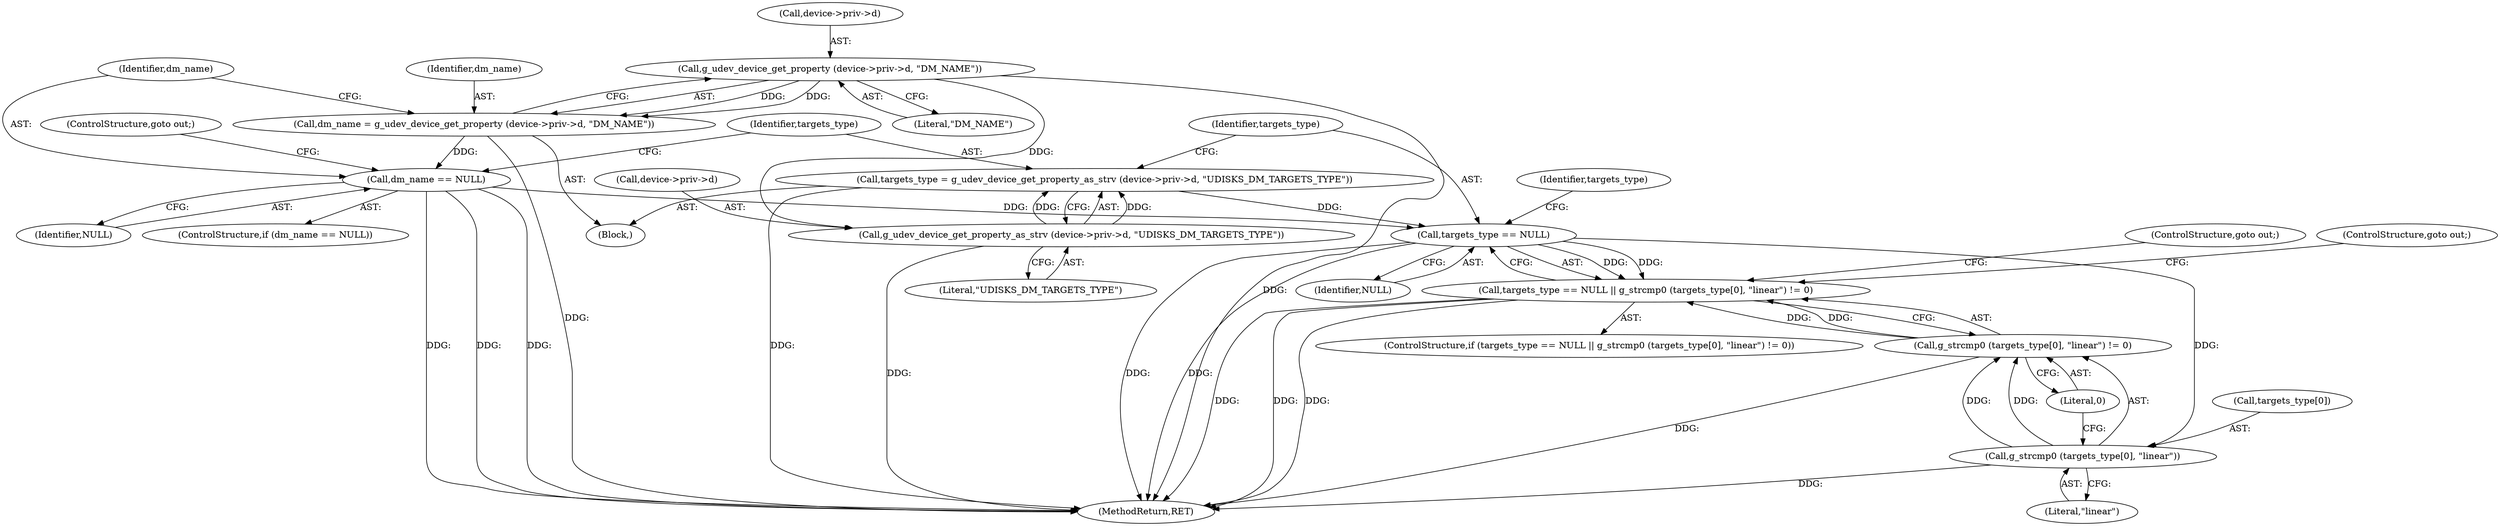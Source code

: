 digraph "0_udisks_0fcc7cb3b66f23fac53ae08647aa0007a2bd56c4@API" {
"1000142" [label="(Call,targets_type == NULL)"];
"1000131" [label="(Call,targets_type = g_udev_device_get_property_as_strv (device->priv->d, \"UDISKS_DM_TARGETS_TYPE\"))"];
"1000133" [label="(Call,g_udev_device_get_property_as_strv (device->priv->d, \"UDISKS_DM_TARGETS_TYPE\"))"];
"1000119" [label="(Call,g_udev_device_get_property (device->priv->d, \"DM_NAME\"))"];
"1000127" [label="(Call,dm_name == NULL)"];
"1000117" [label="(Call,dm_name = g_udev_device_get_property (device->priv->d, \"DM_NAME\"))"];
"1000141" [label="(Call,targets_type == NULL || g_strcmp0 (targets_type[0], \"linear\") != 0)"];
"1000146" [label="(Call,g_strcmp0 (targets_type[0], \"linear\"))"];
"1000145" [label="(Call,g_strcmp0 (targets_type[0], \"linear\") != 0)"];
"1000127" [label="(Call,dm_name == NULL)"];
"1000151" [label="(Literal,0)"];
"1000144" [label="(Identifier,NULL)"];
"1000148" [label="(Identifier,targets_type)"];
"1000129" [label="(Identifier,NULL)"];
"1000126" [label="(ControlStructure,if (dm_name == NULL))"];
"1000125" [label="(Literal,\"DM_NAME\")"];
"1000142" [label="(Call,targets_type == NULL)"];
"1000152" [label="(ControlStructure,goto out;)"];
"1000133" [label="(Call,g_udev_device_get_property_as_strv (device->priv->d, \"UDISKS_DM_TARGETS_TYPE\"))"];
"1000119" [label="(Call,g_udev_device_get_property (device->priv->d, \"DM_NAME\"))"];
"1000134" [label="(Call,device->priv->d)"];
"1000117" [label="(Call,dm_name = g_udev_device_get_property (device->priv->d, \"DM_NAME\"))"];
"1000140" [label="(ControlStructure,if (targets_type == NULL || g_strcmp0 (targets_type[0], \"linear\") != 0))"];
"1000128" [label="(Identifier,dm_name)"];
"1000118" [label="(Identifier,dm_name)"];
"1000203" [label="(MethodReturn,RET)"];
"1000141" [label="(Call,targets_type == NULL || g_strcmp0 (targets_type[0], \"linear\") != 0)"];
"1000104" [label="(Block,)"];
"1000120" [label="(Call,device->priv->d)"];
"1000143" [label="(Identifier,targets_type)"];
"1000139" [label="(Literal,\"UDISKS_DM_TARGETS_TYPE\")"];
"1000150" [label="(Literal,\"linear\")"];
"1000145" [label="(Call,g_strcmp0 (targets_type[0], \"linear\") != 0)"];
"1000147" [label="(Call,targets_type[0])"];
"1000132" [label="(Identifier,targets_type)"];
"1000130" [label="(ControlStructure,goto out;)"];
"1000153" [label="(ControlStructure,goto out;)"];
"1000146" [label="(Call,g_strcmp0 (targets_type[0], \"linear\"))"];
"1000131" [label="(Call,targets_type = g_udev_device_get_property_as_strv (device->priv->d, \"UDISKS_DM_TARGETS_TYPE\"))"];
"1000142" -> "1000141"  [label="AST: "];
"1000142" -> "1000144"  [label="CFG: "];
"1000143" -> "1000142"  [label="AST: "];
"1000144" -> "1000142"  [label="AST: "];
"1000148" -> "1000142"  [label="CFG: "];
"1000141" -> "1000142"  [label="CFG: "];
"1000142" -> "1000203"  [label="DDG: "];
"1000142" -> "1000203"  [label="DDG: "];
"1000142" -> "1000141"  [label="DDG: "];
"1000142" -> "1000141"  [label="DDG: "];
"1000131" -> "1000142"  [label="DDG: "];
"1000127" -> "1000142"  [label="DDG: "];
"1000142" -> "1000146"  [label="DDG: "];
"1000131" -> "1000104"  [label="AST: "];
"1000131" -> "1000133"  [label="CFG: "];
"1000132" -> "1000131"  [label="AST: "];
"1000133" -> "1000131"  [label="AST: "];
"1000143" -> "1000131"  [label="CFG: "];
"1000131" -> "1000203"  [label="DDG: "];
"1000133" -> "1000131"  [label="DDG: "];
"1000133" -> "1000131"  [label="DDG: "];
"1000133" -> "1000139"  [label="CFG: "];
"1000134" -> "1000133"  [label="AST: "];
"1000139" -> "1000133"  [label="AST: "];
"1000133" -> "1000203"  [label="DDG: "];
"1000119" -> "1000133"  [label="DDG: "];
"1000119" -> "1000117"  [label="AST: "];
"1000119" -> "1000125"  [label="CFG: "];
"1000120" -> "1000119"  [label="AST: "];
"1000125" -> "1000119"  [label="AST: "];
"1000117" -> "1000119"  [label="CFG: "];
"1000119" -> "1000203"  [label="DDG: "];
"1000119" -> "1000117"  [label="DDG: "];
"1000119" -> "1000117"  [label="DDG: "];
"1000127" -> "1000126"  [label="AST: "];
"1000127" -> "1000129"  [label="CFG: "];
"1000128" -> "1000127"  [label="AST: "];
"1000129" -> "1000127"  [label="AST: "];
"1000130" -> "1000127"  [label="CFG: "];
"1000132" -> "1000127"  [label="CFG: "];
"1000127" -> "1000203"  [label="DDG: "];
"1000127" -> "1000203"  [label="DDG: "];
"1000127" -> "1000203"  [label="DDG: "];
"1000117" -> "1000127"  [label="DDG: "];
"1000117" -> "1000104"  [label="AST: "];
"1000118" -> "1000117"  [label="AST: "];
"1000128" -> "1000117"  [label="CFG: "];
"1000117" -> "1000203"  [label="DDG: "];
"1000141" -> "1000140"  [label="AST: "];
"1000141" -> "1000145"  [label="CFG: "];
"1000145" -> "1000141"  [label="AST: "];
"1000152" -> "1000141"  [label="CFG: "];
"1000153" -> "1000141"  [label="CFG: "];
"1000141" -> "1000203"  [label="DDG: "];
"1000141" -> "1000203"  [label="DDG: "];
"1000141" -> "1000203"  [label="DDG: "];
"1000145" -> "1000141"  [label="DDG: "];
"1000145" -> "1000141"  [label="DDG: "];
"1000146" -> "1000145"  [label="AST: "];
"1000146" -> "1000150"  [label="CFG: "];
"1000147" -> "1000146"  [label="AST: "];
"1000150" -> "1000146"  [label="AST: "];
"1000151" -> "1000146"  [label="CFG: "];
"1000146" -> "1000203"  [label="DDG: "];
"1000146" -> "1000145"  [label="DDG: "];
"1000146" -> "1000145"  [label="DDG: "];
"1000145" -> "1000151"  [label="CFG: "];
"1000151" -> "1000145"  [label="AST: "];
"1000145" -> "1000203"  [label="DDG: "];
}
